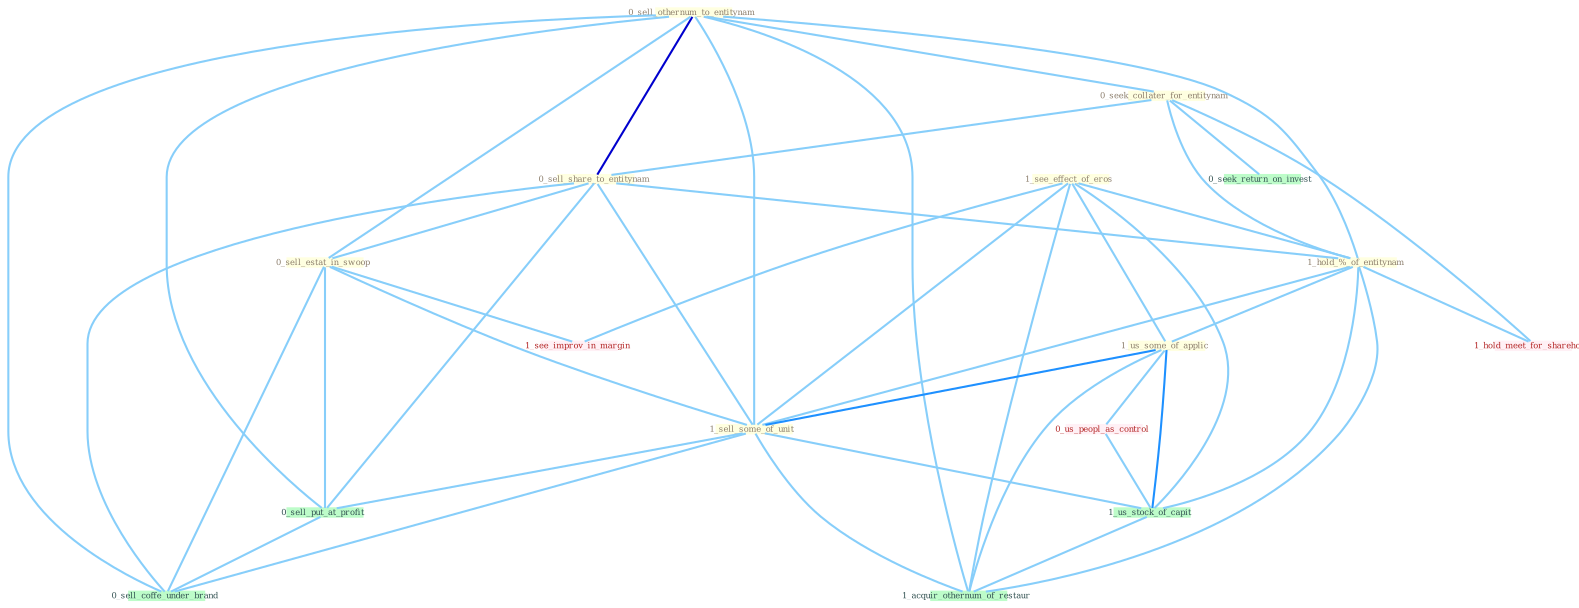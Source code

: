 Graph G{ 
    node
    [shape=polygon,style=filled,width=.5,height=.06,color="#BDFCC9",fixedsize=true,fontsize=4,
    fontcolor="#2f4f4f"];
    {node
    [color="#ffffe0", fontcolor="#8b7d6b"] "0_sell_othernum_to_entitynam " "1_see_effect_of_eros " "0_seek_collater_for_entitynam " "0_sell_share_to_entitynam " "1_hold_%_of_entitynam " "0_sell_estat_in_swoop " "1_us_some_of_applic " "1_sell_some_of_unit "}
{node [color="#fff0f5", fontcolor="#b22222"] "0_us_peopl_as_control " "1_see_improv_in_margin " "1_hold_meet_for_sharehold "}
edge [color="#B0E2FF"];

	"0_sell_othernum_to_entitynam " -- "0_seek_collater_for_entitynam " [w="1", color="#87cefa" ];
	"0_sell_othernum_to_entitynam " -- "0_sell_share_to_entitynam " [w="3", color="#0000cd" , len=0.6];
	"0_sell_othernum_to_entitynam " -- "1_hold_%_of_entitynam " [w="1", color="#87cefa" ];
	"0_sell_othernum_to_entitynam " -- "0_sell_estat_in_swoop " [w="1", color="#87cefa" ];
	"0_sell_othernum_to_entitynam " -- "1_sell_some_of_unit " [w="1", color="#87cefa" ];
	"0_sell_othernum_to_entitynam " -- "0_sell_put_at_profit " [w="1", color="#87cefa" ];
	"0_sell_othernum_to_entitynam " -- "0_sell_coffe_under_brand " [w="1", color="#87cefa" ];
	"0_sell_othernum_to_entitynam " -- "1_acquir_othernum_of_restaur " [w="1", color="#87cefa" ];
	"1_see_effect_of_eros " -- "1_hold_%_of_entitynam " [w="1", color="#87cefa" ];
	"1_see_effect_of_eros " -- "1_us_some_of_applic " [w="1", color="#87cefa" ];
	"1_see_effect_of_eros " -- "1_sell_some_of_unit " [w="1", color="#87cefa" ];
	"1_see_effect_of_eros " -- "1_us_stock_of_capit " [w="1", color="#87cefa" ];
	"1_see_effect_of_eros " -- "1_see_improv_in_margin " [w="1", color="#87cefa" ];
	"1_see_effect_of_eros " -- "1_acquir_othernum_of_restaur " [w="1", color="#87cefa" ];
	"0_seek_collater_for_entitynam " -- "0_sell_share_to_entitynam " [w="1", color="#87cefa" ];
	"0_seek_collater_for_entitynam " -- "1_hold_%_of_entitynam " [w="1", color="#87cefa" ];
	"0_seek_collater_for_entitynam " -- "0_seek_return_on_invest " [w="1", color="#87cefa" ];
	"0_seek_collater_for_entitynam " -- "1_hold_meet_for_sharehold " [w="1", color="#87cefa" ];
	"0_sell_share_to_entitynam " -- "1_hold_%_of_entitynam " [w="1", color="#87cefa" ];
	"0_sell_share_to_entitynam " -- "0_sell_estat_in_swoop " [w="1", color="#87cefa" ];
	"0_sell_share_to_entitynam " -- "1_sell_some_of_unit " [w="1", color="#87cefa" ];
	"0_sell_share_to_entitynam " -- "0_sell_put_at_profit " [w="1", color="#87cefa" ];
	"0_sell_share_to_entitynam " -- "0_sell_coffe_under_brand " [w="1", color="#87cefa" ];
	"1_hold_%_of_entitynam " -- "1_us_some_of_applic " [w="1", color="#87cefa" ];
	"1_hold_%_of_entitynam " -- "1_sell_some_of_unit " [w="1", color="#87cefa" ];
	"1_hold_%_of_entitynam " -- "1_us_stock_of_capit " [w="1", color="#87cefa" ];
	"1_hold_%_of_entitynam " -- "1_hold_meet_for_sharehold " [w="1", color="#87cefa" ];
	"1_hold_%_of_entitynam " -- "1_acquir_othernum_of_restaur " [w="1", color="#87cefa" ];
	"0_sell_estat_in_swoop " -- "1_sell_some_of_unit " [w="1", color="#87cefa" ];
	"0_sell_estat_in_swoop " -- "0_sell_put_at_profit " [w="1", color="#87cefa" ];
	"0_sell_estat_in_swoop " -- "1_see_improv_in_margin " [w="1", color="#87cefa" ];
	"0_sell_estat_in_swoop " -- "0_sell_coffe_under_brand " [w="1", color="#87cefa" ];
	"1_us_some_of_applic " -- "1_sell_some_of_unit " [w="2", color="#1e90ff" , len=0.8];
	"1_us_some_of_applic " -- "0_us_peopl_as_control " [w="1", color="#87cefa" ];
	"1_us_some_of_applic " -- "1_us_stock_of_capit " [w="2", color="#1e90ff" , len=0.8];
	"1_us_some_of_applic " -- "1_acquir_othernum_of_restaur " [w="1", color="#87cefa" ];
	"1_sell_some_of_unit " -- "0_sell_put_at_profit " [w="1", color="#87cefa" ];
	"1_sell_some_of_unit " -- "1_us_stock_of_capit " [w="1", color="#87cefa" ];
	"1_sell_some_of_unit " -- "0_sell_coffe_under_brand " [w="1", color="#87cefa" ];
	"1_sell_some_of_unit " -- "1_acquir_othernum_of_restaur " [w="1", color="#87cefa" ];
	"0_us_peopl_as_control " -- "1_us_stock_of_capit " [w="1", color="#87cefa" ];
	"0_sell_put_at_profit " -- "0_sell_coffe_under_brand " [w="1", color="#87cefa" ];
	"1_us_stock_of_capit " -- "1_acquir_othernum_of_restaur " [w="1", color="#87cefa" ];
}